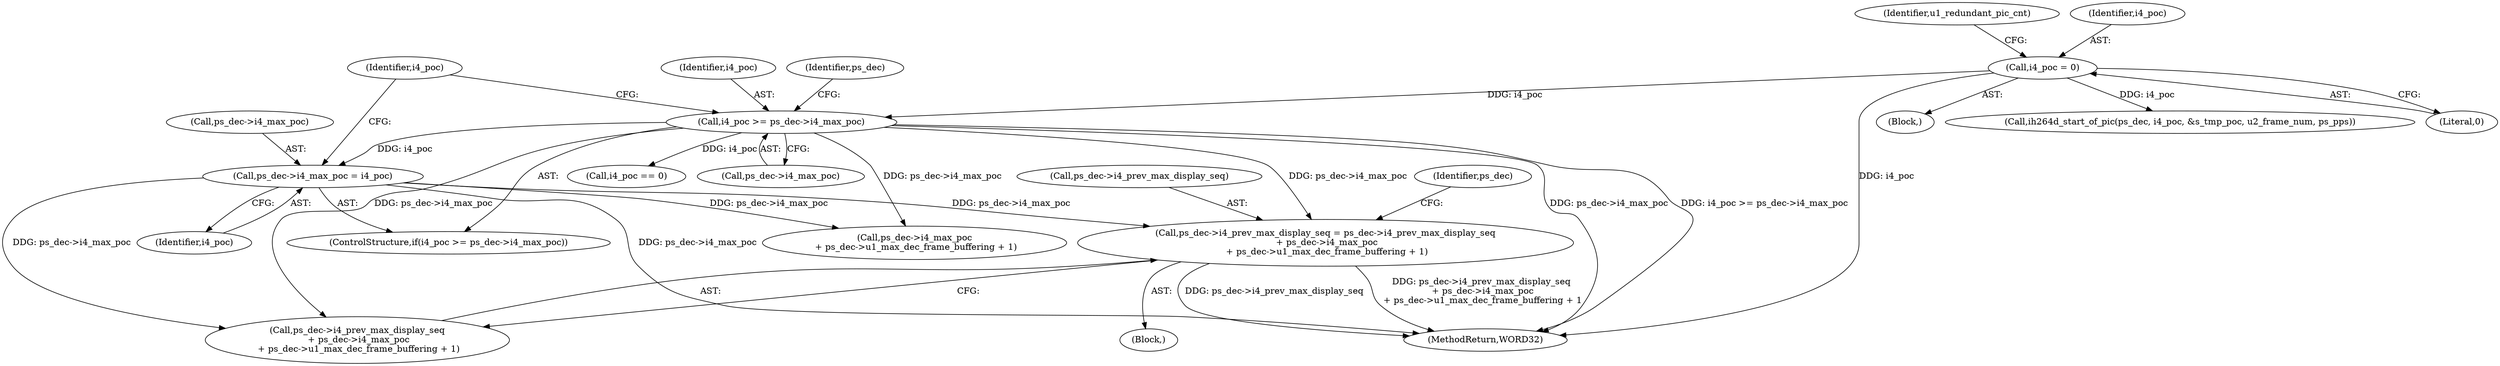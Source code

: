 digraph "0_Android_9a00f562a612d56e7b2b989d168647db900ba6cf_0@pointer" {
"1001411" [label="(Call,ps_dec->i4_prev_max_display_seq = ps_dec->i4_prev_max_display_seq\n + ps_dec->i4_max_poc\n + ps_dec->u1_max_dec_frame_buffering + 1)"];
"1001396" [label="(Call,i4_poc >= ps_dec->i4_max_poc)"];
"1000184" [label="(Call,i4_poc = 0)"];
"1001401" [label="(Call,ps_dec->i4_max_poc = i4_poc)"];
"1001401" [label="(Call,ps_dec->i4_max_poc = i4_poc)"];
"1000166" [label="(Block,)"];
"1002568" [label="(MethodReturn,WORD32)"];
"1000186" [label="(Literal,0)"];
"1001402" [label="(Call,ps_dec->i4_max_poc)"];
"1001408" [label="(Identifier,i4_poc)"];
"1001411" [label="(Call,ps_dec->i4_prev_max_display_seq = ps_dec->i4_prev_max_display_seq\n + ps_dec->i4_max_poc\n + ps_dec->u1_max_dec_frame_buffering + 1)"];
"1001395" [label="(ControlStructure,if(i4_poc >= ps_dec->i4_max_poc))"];
"1001419" [label="(Call,ps_dec->i4_max_poc\n + ps_dec->u1_max_dec_frame_buffering + 1)"];
"1000184" [label="(Call,i4_poc = 0)"];
"1001597" [label="(Call,ih264d_start_of_pic(ps_dec, i4_poc, &s_tmp_poc, u2_frame_num, ps_pps))"];
"1001407" [label="(Call,i4_poc == 0)"];
"1001398" [label="(Call,ps_dec->i4_max_poc)"];
"1001430" [label="(Identifier,ps_dec)"];
"1001396" [label="(Call,i4_poc >= ps_dec->i4_max_poc)"];
"1001397" [label="(Identifier,i4_poc)"];
"1001412" [label="(Call,ps_dec->i4_prev_max_display_seq)"];
"1001415" [label="(Call,ps_dec->i4_prev_max_display_seq\n + ps_dec->i4_max_poc\n + ps_dec->u1_max_dec_frame_buffering + 1)"];
"1000192" [label="(Identifier,u1_redundant_pic_cnt)"];
"1001405" [label="(Identifier,i4_poc)"];
"1000185" [label="(Identifier,i4_poc)"];
"1001410" [label="(Block,)"];
"1001403" [label="(Identifier,ps_dec)"];
"1001411" -> "1001410"  [label="AST: "];
"1001411" -> "1001415"  [label="CFG: "];
"1001412" -> "1001411"  [label="AST: "];
"1001415" -> "1001411"  [label="AST: "];
"1001430" -> "1001411"  [label="CFG: "];
"1001411" -> "1002568"  [label="DDG: ps_dec->i4_prev_max_display_seq\n + ps_dec->i4_max_poc\n + ps_dec->u1_max_dec_frame_buffering + 1"];
"1001411" -> "1002568"  [label="DDG: ps_dec->i4_prev_max_display_seq"];
"1001396" -> "1001411"  [label="DDG: ps_dec->i4_max_poc"];
"1001401" -> "1001411"  [label="DDG: ps_dec->i4_max_poc"];
"1001396" -> "1001395"  [label="AST: "];
"1001396" -> "1001398"  [label="CFG: "];
"1001397" -> "1001396"  [label="AST: "];
"1001398" -> "1001396"  [label="AST: "];
"1001403" -> "1001396"  [label="CFG: "];
"1001408" -> "1001396"  [label="CFG: "];
"1001396" -> "1002568"  [label="DDG: ps_dec->i4_max_poc"];
"1001396" -> "1002568"  [label="DDG: i4_poc >= ps_dec->i4_max_poc"];
"1000184" -> "1001396"  [label="DDG: i4_poc"];
"1001396" -> "1001401"  [label="DDG: i4_poc"];
"1001396" -> "1001407"  [label="DDG: i4_poc"];
"1001396" -> "1001415"  [label="DDG: ps_dec->i4_max_poc"];
"1001396" -> "1001419"  [label="DDG: ps_dec->i4_max_poc"];
"1000184" -> "1000166"  [label="AST: "];
"1000184" -> "1000186"  [label="CFG: "];
"1000185" -> "1000184"  [label="AST: "];
"1000186" -> "1000184"  [label="AST: "];
"1000192" -> "1000184"  [label="CFG: "];
"1000184" -> "1002568"  [label="DDG: i4_poc"];
"1000184" -> "1001597"  [label="DDG: i4_poc"];
"1001401" -> "1001395"  [label="AST: "];
"1001401" -> "1001405"  [label="CFG: "];
"1001402" -> "1001401"  [label="AST: "];
"1001405" -> "1001401"  [label="AST: "];
"1001408" -> "1001401"  [label="CFG: "];
"1001401" -> "1002568"  [label="DDG: ps_dec->i4_max_poc"];
"1001401" -> "1001415"  [label="DDG: ps_dec->i4_max_poc"];
"1001401" -> "1001419"  [label="DDG: ps_dec->i4_max_poc"];
}
